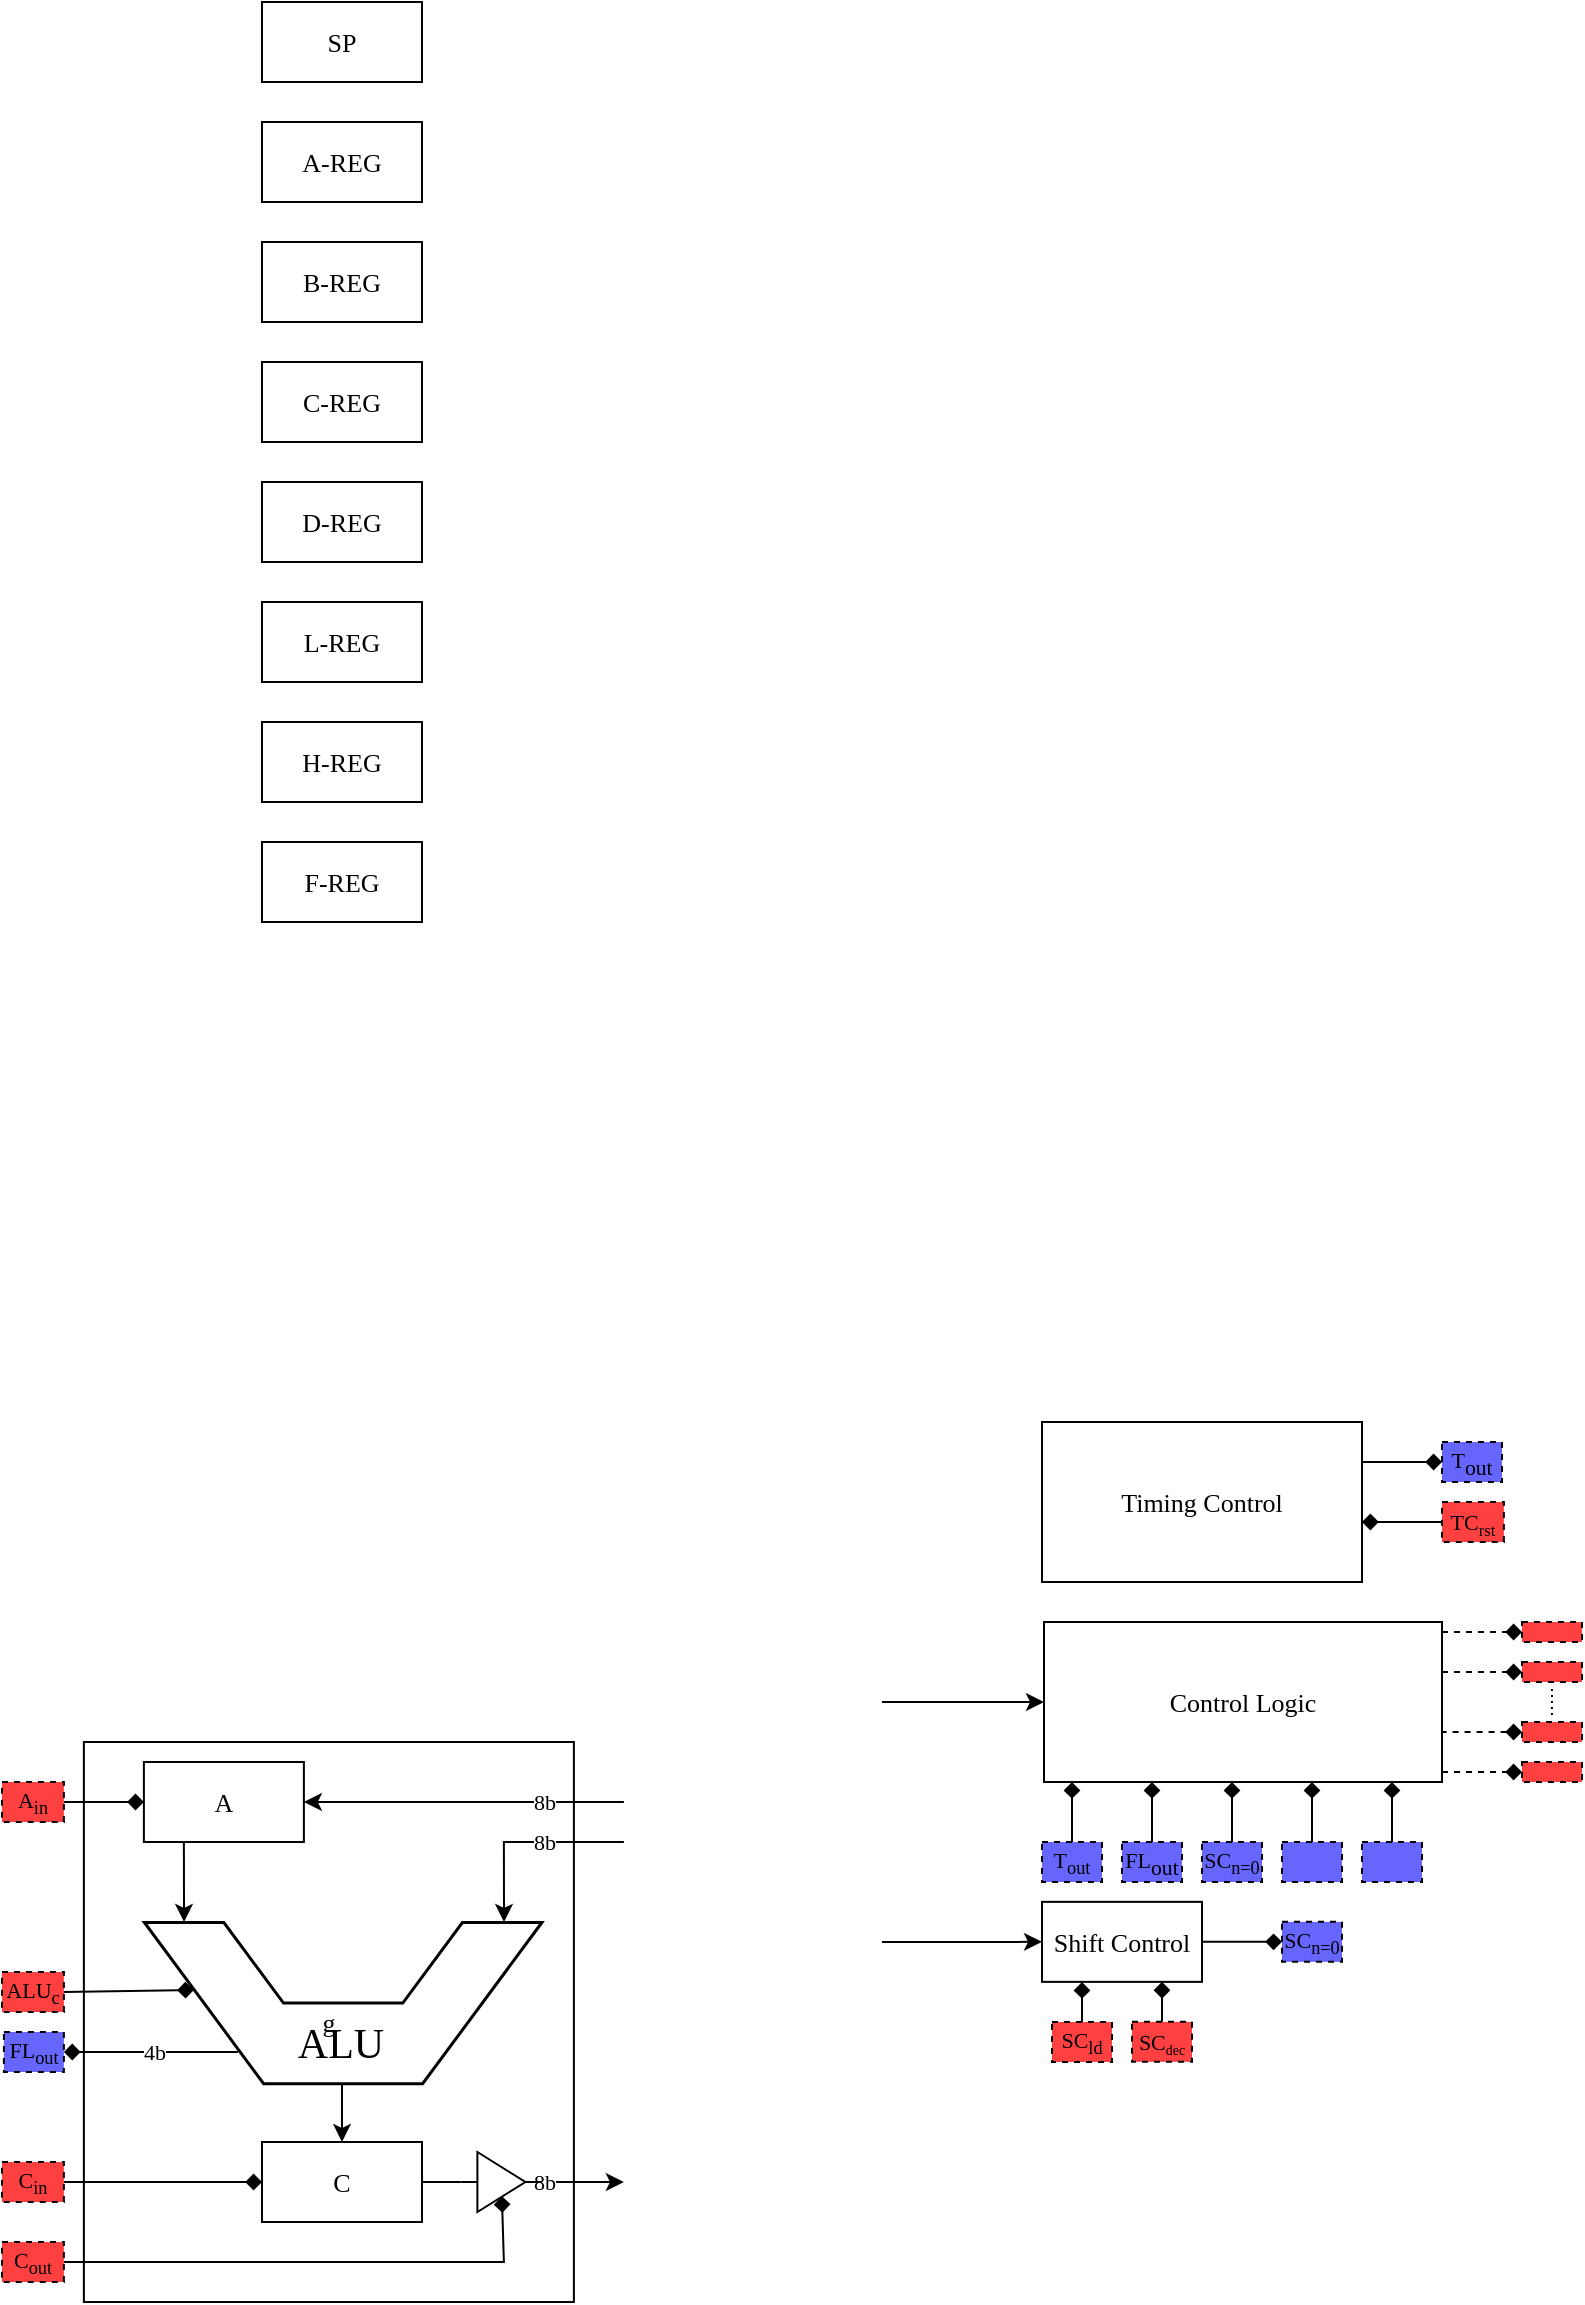 <mxfile version="24.4.8" type="device">
  <diagram name="Page-1" id="vSwhyiz1Xy6Y2kjDcV_P">
    <mxGraphModel dx="989" dy="576" grid="1" gridSize="10" guides="1" tooltips="1" connect="1" arrows="1" fold="1" page="1" pageScale="1" pageWidth="827" pageHeight="1169" background="none" math="1" shadow="0">
      <root>
        <mxCell id="0" />
        <mxCell id="1" parent="0" />
        <mxCell id="bgm6wxLMQWX_yGzGKck9-105" style="edgeStyle=orthogonalEdgeStyle;rounded=0;orthogonalLoop=1;jettySize=auto;html=1;startArrow=classic;startFill=1;endArrow=none;endFill=0;" parent="1" source="bgm6wxLMQWX_yGzGKck9-99" edge="1">
          <mxGeometry relative="1" as="geometry">
            <mxPoint x="470" y="930" as="targetPoint" />
          </mxGeometry>
        </mxCell>
        <mxCell id="bgm6wxLMQWX_yGzGKck9-99" value="Control Logic" style="rounded=0;whiteSpace=wrap;html=1;fontFamily=jetbrains mono;fontSize=13;" parent="1" vertex="1">
          <mxGeometry x="551" y="890" width="199" height="80" as="geometry" />
        </mxCell>
        <mxCell id="bgm6wxLMQWX_yGzGKck9-152" value="" style="endArrow=diamond;html=1;rounded=0;endFill=1;endSize=6;targetPerimeterSpacing=0;sourcePerimeterSpacing=0;startArrow=none;startFill=0;exitX=0.5;exitY=0;exitDx=0;exitDy=0;" parent="1" source="bgm6wxLMQWX_yGzGKck9-153" edge="1">
          <mxGeometry width="50" height="50" relative="1" as="geometry">
            <mxPoint x="581.94" y="999.99" as="sourcePoint" />
            <mxPoint x="565" y="970" as="targetPoint" />
          </mxGeometry>
        </mxCell>
        <mxCell id="bgm6wxLMQWX_yGzGKck9-153" value="&lt;span style=&quot;font-size: 11px;&quot;&gt;T&lt;sub&gt;out&lt;/sub&gt;&lt;/span&gt;" style="rounded=0;whiteSpace=wrap;html=1;fontFamily=jetbrains mono;fontSize=13;strokeWidth=1;dashed=1;fillColor=#6666FF;" parent="1" vertex="1">
          <mxGeometry x="550" y="999.99" width="30" height="20" as="geometry" />
        </mxCell>
        <mxCell id="bgm6wxLMQWX_yGzGKck9-160" value="" style="endArrow=diamond;html=1;rounded=0;endFill=1;endSize=6;targetPerimeterSpacing=0;sourcePerimeterSpacing=0;startArrow=none;startFill=0;exitX=0.5;exitY=0;exitDx=0;exitDy=0;" parent="1" source="bgm6wxLMQWX_yGzGKck9-161" edge="1">
          <mxGeometry width="50" height="50" relative="1" as="geometry">
            <mxPoint x="620.94" y="1000" as="sourcePoint" />
            <mxPoint x="605" y="970" as="targetPoint" />
          </mxGeometry>
        </mxCell>
        <mxCell id="bgm6wxLMQWX_yGzGKck9-161" value="&lt;span style=&quot;font-size: 11px;&quot;&gt;FL&lt;/span&gt;&lt;sub&gt;out&lt;/sub&gt;" style="rounded=0;whiteSpace=wrap;html=1;fontFamily=jetbrains mono;fontSize=13;strokeWidth=1;dashed=1;fillColor=#6666FF;" parent="1" vertex="1">
          <mxGeometry x="590" y="1000" width="30" height="20" as="geometry" />
        </mxCell>
        <mxCell id="bgm6wxLMQWX_yGzGKck9-162" value="" style="endArrow=diamond;html=1;rounded=0;endFill=1;endSize=6;targetPerimeterSpacing=0;sourcePerimeterSpacing=0;startArrow=none;startFill=0;exitX=0.5;exitY=0;exitDx=0;exitDy=0;" parent="1" source="bgm6wxLMQWX_yGzGKck9-163" edge="1">
          <mxGeometry width="50" height="50" relative="1" as="geometry">
            <mxPoint x="660.94" y="999.99" as="sourcePoint" />
            <mxPoint x="645" y="969.99" as="targetPoint" />
          </mxGeometry>
        </mxCell>
        <mxCell id="bgm6wxLMQWX_yGzGKck9-163" value="&lt;span style=&quot;font-size: 11px;&quot;&gt;SC&lt;sub&gt;n=0&lt;/sub&gt;&lt;/span&gt;" style="rounded=0;whiteSpace=wrap;html=1;fontFamily=jetbrains mono;fontSize=13;strokeWidth=1;dashed=1;fillColor=#6666FF;" parent="1" vertex="1">
          <mxGeometry x="630" y="999.99" width="30" height="20" as="geometry" />
        </mxCell>
        <mxCell id="bgm6wxLMQWX_yGzGKck9-164" value="" style="endArrow=diamond;html=1;rounded=0;endFill=1;endSize=6;targetPerimeterSpacing=0;sourcePerimeterSpacing=0;startArrow=none;startFill=0;exitX=0.5;exitY=0;exitDx=0;exitDy=0;" parent="1" source="bgm6wxLMQWX_yGzGKck9-165" edge="1">
          <mxGeometry width="50" height="50" relative="1" as="geometry">
            <mxPoint x="700.94" y="999.99" as="sourcePoint" />
            <mxPoint x="685" y="969.99" as="targetPoint" />
          </mxGeometry>
        </mxCell>
        <mxCell id="bgm6wxLMQWX_yGzGKck9-165" value="" style="rounded=0;whiteSpace=wrap;html=1;fontFamily=jetbrains mono;fontSize=13;strokeWidth=1;dashed=1;fillColor=#6666FF;" parent="1" vertex="1">
          <mxGeometry x="670" y="999.99" width="30" height="20" as="geometry" />
        </mxCell>
        <mxCell id="bgm6wxLMQWX_yGzGKck9-167" value="" style="group" parent="1" vertex="1" connectable="0">
          <mxGeometry x="750.0" y="890" width="70.0" height="80" as="geometry" />
        </mxCell>
        <mxCell id="bgm6wxLMQWX_yGzGKck9-138" value="" style="endArrow=diamond;html=1;rounded=0;entryX=0;entryY=0.5;entryDx=0;entryDy=0;endFill=1;endSize=6;targetPerimeterSpacing=0;sourcePerimeterSpacing=0;startArrow=none;startFill=0;dashed=1;exitX=0;exitY=0.5;exitDx=0;exitDy=0;" parent="bgm6wxLMQWX_yGzGKck9-167" target="bgm6wxLMQWX_yGzGKck9-139" edge="1">
          <mxGeometry width="50" height="50" relative="1" as="geometry">
            <mxPoint y="5" as="sourcePoint" />
            <mxPoint x="39.0" y="5" as="targetPoint" />
          </mxGeometry>
        </mxCell>
        <mxCell id="bgm6wxLMQWX_yGzGKck9-139" value="" style="rounded=0;whiteSpace=wrap;html=1;fontFamily=jetbrains mono;fontSize=13;strokeWidth=1;dashed=1;fillColor=#FF4040;" parent="bgm6wxLMQWX_yGzGKck9-167" vertex="1">
          <mxGeometry x="40.0" width="30" height="10" as="geometry" />
        </mxCell>
        <mxCell id="bgm6wxLMQWX_yGzGKck9-142" value="" style="endArrow=diamond;html=1;rounded=0;entryX=0;entryY=0.5;entryDx=0;entryDy=0;endFill=1;endSize=6;targetPerimeterSpacing=0;sourcePerimeterSpacing=0;startArrow=none;startFill=0;dashed=1;exitX=0;exitY=0.5;exitDx=0;exitDy=0;" parent="bgm6wxLMQWX_yGzGKck9-167" target="bgm6wxLMQWX_yGzGKck9-143" edge="1">
          <mxGeometry width="50" height="50" relative="1" as="geometry">
            <mxPoint y="25" as="sourcePoint" />
            <mxPoint x="39.0" y="25" as="targetPoint" />
          </mxGeometry>
        </mxCell>
        <mxCell id="bgm6wxLMQWX_yGzGKck9-149" style="edgeStyle=orthogonalEdgeStyle;rounded=0;orthogonalLoop=1;jettySize=auto;html=1;endArrow=none;endFill=0;dashed=1;dashPattern=1 2;targetPerimeterSpacing=0;" parent="bgm6wxLMQWX_yGzGKck9-167" edge="1">
          <mxGeometry relative="1" as="geometry">
            <mxPoint x="54.96" y="33.5" as="sourcePoint" />
            <mxPoint x="54.96" y="48.5" as="targetPoint" />
          </mxGeometry>
        </mxCell>
        <mxCell id="bgm6wxLMQWX_yGzGKck9-143" value="" style="rounded=0;whiteSpace=wrap;html=1;fontFamily=jetbrains mono;fontSize=13;strokeWidth=1;dashed=1;fillColor=#FF4040;" parent="bgm6wxLMQWX_yGzGKck9-167" vertex="1">
          <mxGeometry x="40.0" y="20" width="30" height="10" as="geometry" />
        </mxCell>
        <mxCell id="bgm6wxLMQWX_yGzGKck9-144" value="" style="endArrow=diamond;html=1;rounded=0;entryX=0;entryY=0.5;entryDx=0;entryDy=0;endFill=1;endSize=6;targetPerimeterSpacing=0;sourcePerimeterSpacing=0;startArrow=none;startFill=0;dashed=1;exitX=0;exitY=0.5;exitDx=0;exitDy=0;" parent="bgm6wxLMQWX_yGzGKck9-167" target="bgm6wxLMQWX_yGzGKck9-145" edge="1">
          <mxGeometry width="50" height="50" relative="1" as="geometry">
            <mxPoint y="75" as="sourcePoint" />
            <mxPoint x="39.0" y="75" as="targetPoint" />
          </mxGeometry>
        </mxCell>
        <mxCell id="bgm6wxLMQWX_yGzGKck9-145" value="" style="rounded=0;whiteSpace=wrap;html=1;fontFamily=jetbrains mono;fontSize=13;strokeWidth=1;dashed=1;fillColor=#FF4040;" parent="bgm6wxLMQWX_yGzGKck9-167" vertex="1">
          <mxGeometry x="40.0" y="70" width="30" height="10" as="geometry" />
        </mxCell>
        <mxCell id="bgm6wxLMQWX_yGzGKck9-146" value="" style="endArrow=none;html=1;rounded=0;entryX=1;entryY=0.5;entryDx=0;entryDy=0;endFill=0;endSize=6;targetPerimeterSpacing=0;sourcePerimeterSpacing=0;startArrow=diamond;startFill=1;dashed=1;exitX=0;exitY=0.5;exitDx=0;exitDy=0;" parent="bgm6wxLMQWX_yGzGKck9-167" source="bgm6wxLMQWX_yGzGKck9-147" edge="1">
          <mxGeometry width="50" height="50" relative="1" as="geometry">
            <mxPoint x="39.0" y="55" as="sourcePoint" />
            <mxPoint y="55" as="targetPoint" />
          </mxGeometry>
        </mxCell>
        <mxCell id="bgm6wxLMQWX_yGzGKck9-147" value="" style="rounded=0;whiteSpace=wrap;html=1;fontFamily=jetbrains mono;fontSize=13;strokeWidth=1;dashed=1;fillColor=#FF4040;" parent="bgm6wxLMQWX_yGzGKck9-167" vertex="1">
          <mxGeometry x="40.0" y="50" width="30" height="10" as="geometry" />
        </mxCell>
        <mxCell id="bgm6wxLMQWX_yGzGKck9-168" value="" style="endArrow=diamond;html=1;rounded=0;endFill=1;endSize=6;targetPerimeterSpacing=0;sourcePerimeterSpacing=0;startArrow=none;startFill=0;exitX=0.5;exitY=0;exitDx=0;exitDy=0;" parent="1" source="bgm6wxLMQWX_yGzGKck9-169" edge="1">
          <mxGeometry width="50" height="50" relative="1" as="geometry">
            <mxPoint x="740.94" y="999.99" as="sourcePoint" />
            <mxPoint x="725" y="970" as="targetPoint" />
          </mxGeometry>
        </mxCell>
        <mxCell id="bgm6wxLMQWX_yGzGKck9-169" value="" style="rounded=0;whiteSpace=wrap;html=1;fontFamily=jetbrains mono;fontSize=13;strokeWidth=1;dashed=1;fillColor=#6666FF;" parent="1" vertex="1">
          <mxGeometry x="710" y="999.99" width="30" height="20" as="geometry" />
        </mxCell>
        <mxCell id="n07r1d7HXpZVxYv5g-Mc-19" value="Shift Control" style="rounded=0;whiteSpace=wrap;html=1;fontFamily=jetbrains mono;fontSize=13;" parent="1" vertex="1">
          <mxGeometry x="550" y="1029.93" width="80" height="40" as="geometry" />
        </mxCell>
        <mxCell id="n07r1d7HXpZVxYv5g-Mc-20" style="rounded=0;orthogonalLoop=1;jettySize=auto;html=1;startArrow=classic;startFill=1;endArrow=none;endFill=0;exitX=0;exitY=0.5;exitDx=0;exitDy=0;" parent="1" source="n07r1d7HXpZVxYv5g-Mc-19" edge="1">
          <mxGeometry relative="1" as="geometry">
            <mxPoint x="470" y="1050" as="targetPoint" />
            <mxPoint x="571" y="1150" as="sourcePoint" />
          </mxGeometry>
        </mxCell>
        <mxCell id="n07r1d7HXpZVxYv5g-Mc-21" value="" style="endArrow=diamond;html=1;rounded=0;endFill=1;endSize=6;targetPerimeterSpacing=0;sourcePerimeterSpacing=0;startArrow=none;startFill=0;exitX=0.5;exitY=0;exitDx=0;exitDy=0;" parent="1" source="n07r1d7HXpZVxYv5g-Mc-22" edge="1">
          <mxGeometry width="50" height="50" relative="1" as="geometry">
            <mxPoint x="586.94" y="1100" as="sourcePoint" />
            <mxPoint x="570" y="1070" as="targetPoint" />
          </mxGeometry>
        </mxCell>
        <mxCell id="n07r1d7HXpZVxYv5g-Mc-22" value="&lt;span style=&quot;font-size: 11px;&quot;&gt;SC&lt;sub&gt;ld&lt;/sub&gt;&lt;/span&gt;" style="rounded=0;whiteSpace=wrap;html=1;fontFamily=jetbrains mono;fontSize=13;strokeWidth=1;dashed=1;fillColor=#FF4040;" parent="1" vertex="1">
          <mxGeometry x="555" y="1090" width="30" height="20" as="geometry" />
        </mxCell>
        <mxCell id="n07r1d7HXpZVxYv5g-Mc-23" value="" style="endArrow=diamond;html=1;rounded=0;endFill=1;endSize=6;targetPerimeterSpacing=0;sourcePerimeterSpacing=0;startArrow=none;startFill=0;exitX=0.5;exitY=0;exitDx=0;exitDy=0;" parent="1" source="n07r1d7HXpZVxYv5g-Mc-24" edge="1">
          <mxGeometry width="50" height="50" relative="1" as="geometry">
            <mxPoint x="626.94" y="1099.93" as="sourcePoint" />
            <mxPoint x="610" y="1069.93" as="targetPoint" />
          </mxGeometry>
        </mxCell>
        <mxCell id="n07r1d7HXpZVxYv5g-Mc-24" value="&lt;span style=&quot;font-size: 11px;&quot;&gt;SC&lt;/span&gt;&lt;span style=&quot;font-size: 8.333px;&quot;&gt;&lt;sub&gt;dec&lt;/sub&gt;&lt;/span&gt;" style="rounded=0;whiteSpace=wrap;html=1;fontFamily=jetbrains mono;fontSize=13;strokeWidth=1;dashed=1;fillColor=#FF4040;" parent="1" vertex="1">
          <mxGeometry x="595" y="1089.93" width="30" height="20" as="geometry" />
        </mxCell>
        <mxCell id="n07r1d7HXpZVxYv5g-Mc-25" value="&lt;span style=&quot;font-size: 11px;&quot;&gt;SC&lt;sub&gt;n=0&lt;/sub&gt;&lt;/span&gt;" style="rounded=0;whiteSpace=wrap;html=1;fontFamily=jetbrains mono;fontSize=13;strokeWidth=1;dashed=1;fillColor=#6666FF;" parent="1" vertex="1">
          <mxGeometry x="670" y="1039.93" width="30" height="20" as="geometry" />
        </mxCell>
        <mxCell id="n07r1d7HXpZVxYv5g-Mc-26" value="" style="endArrow=diamond;html=1;rounded=0;endFill=1;endSize=6;targetPerimeterSpacing=0;sourcePerimeterSpacing=0;startArrow=none;startFill=0;entryX=0;entryY=0.5;entryDx=0;entryDy=0;exitX=1;exitY=0.5;exitDx=0;exitDy=0;" parent="1" source="n07r1d7HXpZVxYv5g-Mc-19" target="n07r1d7HXpZVxYv5g-Mc-25" edge="1">
          <mxGeometry width="50" height="50" relative="1" as="geometry">
            <mxPoint x="740.94" y="1049.93" as="sourcePoint" />
            <mxPoint x="700.94" y="1049.93" as="targetPoint" />
            <Array as="points" />
          </mxGeometry>
        </mxCell>
        <mxCell id="n07r1d7HXpZVxYv5g-Mc-28" value="Timing Control" style="rounded=0;whiteSpace=wrap;html=1;fontFamily=jetbrains mono;fontSize=13;" parent="1" vertex="1">
          <mxGeometry x="550" y="790" width="160" height="80" as="geometry" />
        </mxCell>
        <mxCell id="n07r1d7HXpZVxYv5g-Mc-29" value="&lt;span style=&quot;font-size: 11px;&quot;&gt;T&lt;/span&gt;&lt;sub&gt;out&lt;/sub&gt;" style="rounded=0;whiteSpace=wrap;html=1;fontFamily=jetbrains mono;fontSize=13;strokeWidth=1;dashed=1;fillColor=#6666FF;" parent="1" vertex="1">
          <mxGeometry x="750" y="800" width="30" height="20" as="geometry" />
        </mxCell>
        <mxCell id="n07r1d7HXpZVxYv5g-Mc-30" value="" style="endArrow=diamond;html=1;rounded=0;endFill=1;endSize=6;targetPerimeterSpacing=0;sourcePerimeterSpacing=0;startArrow=none;startFill=0;entryX=0;entryY=0.5;entryDx=0;entryDy=0;exitX=1;exitY=0.25;exitDx=0;exitDy=0;" parent="1" source="n07r1d7HXpZVxYv5g-Mc-28" target="n07r1d7HXpZVxYv5g-Mc-29" edge="1">
          <mxGeometry width="50" height="50" relative="1" as="geometry">
            <mxPoint x="711" y="810.07" as="sourcePoint" />
            <mxPoint x="781.94" y="810" as="targetPoint" />
            <Array as="points" />
          </mxGeometry>
        </mxCell>
        <mxCell id="n07r1d7HXpZVxYv5g-Mc-32" value="" style="endArrow=diamond;html=1;rounded=0;endFill=1;endSize=6;targetPerimeterSpacing=0;sourcePerimeterSpacing=0;startArrow=none;startFill=0;exitX=0;exitY=0.5;exitDx=0;exitDy=0;" parent="1" source="n07r1d7HXpZVxYv5g-Mc-33" edge="1">
          <mxGeometry width="50" height="50" relative="1" as="geometry">
            <mxPoint x="781.94" y="840" as="sourcePoint" />
            <mxPoint x="710" y="840" as="targetPoint" />
          </mxGeometry>
        </mxCell>
        <mxCell id="n07r1d7HXpZVxYv5g-Mc-33" value="&lt;span style=&quot;font-size: 11px;&quot;&gt;TC&lt;/span&gt;&lt;font size=&quot;1&quot;&gt;&lt;sub&gt;rst&lt;/sub&gt;&lt;/font&gt;" style="rounded=0;whiteSpace=wrap;html=1;fontFamily=jetbrains mono;fontSize=13;strokeWidth=1;dashed=1;fillColor=#FF4040;" parent="1" vertex="1">
          <mxGeometry x="750" y="830" width="30.94" height="20" as="geometry" />
        </mxCell>
        <mxCell id="f0YBtFWHTB3nNhvCSGX3-1" value="A-REG" style="rounded=0;whiteSpace=wrap;html=1;fontFamily=jetbrains mono;fontSize=13;" vertex="1" parent="1">
          <mxGeometry x="160" y="140" width="80" height="40" as="geometry" />
        </mxCell>
        <mxCell id="f0YBtFWHTB3nNhvCSGX3-2" value="B-REG" style="rounded=0;whiteSpace=wrap;html=1;fontFamily=jetbrains mono;fontSize=13;" vertex="1" parent="1">
          <mxGeometry x="160" y="200" width="80" height="40" as="geometry" />
        </mxCell>
        <mxCell id="f0YBtFWHTB3nNhvCSGX3-3" value="C-REG" style="rounded=0;whiteSpace=wrap;html=1;fontFamily=jetbrains mono;fontSize=13;" vertex="1" parent="1">
          <mxGeometry x="160" y="260" width="80" height="40" as="geometry" />
        </mxCell>
        <mxCell id="f0YBtFWHTB3nNhvCSGX3-4" value="D-REG" style="rounded=0;whiteSpace=wrap;html=1;fontFamily=jetbrains mono;fontSize=13;" vertex="1" parent="1">
          <mxGeometry x="160" y="320" width="80" height="40" as="geometry" />
        </mxCell>
        <mxCell id="f0YBtFWHTB3nNhvCSGX3-5" value="SP" style="rounded=0;whiteSpace=wrap;html=1;fontFamily=jetbrains mono;fontSize=13;" vertex="1" parent="1">
          <mxGeometry x="160" y="80" width="80" height="40" as="geometry" />
        </mxCell>
        <mxCell id="f0YBtFWHTB3nNhvCSGX3-6" value="L-REG" style="rounded=0;whiteSpace=wrap;html=1;fontFamily=jetbrains mono;fontSize=13;" vertex="1" parent="1">
          <mxGeometry x="160" y="380" width="80" height="40" as="geometry" />
        </mxCell>
        <mxCell id="f0YBtFWHTB3nNhvCSGX3-7" value="H-REG" style="rounded=0;whiteSpace=wrap;html=1;fontFamily=jetbrains mono;fontSize=13;" vertex="1" parent="1">
          <mxGeometry x="160" y="440" width="80" height="40" as="geometry" />
        </mxCell>
        <mxCell id="f0YBtFWHTB3nNhvCSGX3-8" value="F-REG" style="rounded=0;whiteSpace=wrap;html=1;fontFamily=jetbrains mono;fontSize=13;" vertex="1" parent="1">
          <mxGeometry x="160" y="500" width="80" height="40" as="geometry" />
        </mxCell>
        <mxCell id="f0YBtFWHTB3nNhvCSGX3-9" value="" style="group" vertex="1" connectable="0" parent="1">
          <mxGeometry x="30" y="950" width="310.94" height="280" as="geometry" />
        </mxCell>
        <mxCell id="bgm6wxLMQWX_yGzGKck9-151" value="g" style="rounded=0;whiteSpace=wrap;html=1;fontFamily=jetbrains mono;fontSize=13;" parent="f0YBtFWHTB3nNhvCSGX3-9" vertex="1">
          <mxGeometry x="40.94" width="245" height="280" as="geometry" />
        </mxCell>
        <mxCell id="bgm6wxLMQWX_yGzGKck9-29" value="" style="shape=stencil(bZJBbsMgEEXP0gVLRwTayls3bVZdRekBXBvbKARHgILb03eGoRFuI1k282c+/IfM5M5fRyb4cjbWM/nKhJhCuDDZMLGHJ8a4iXIzOxjaC845fJJDgCnqPkxk2mIHtUnpcQok1lm7ahVf5oVE0HCWJwenEfnGOByIApO7h6qCxUF1obWjUbB26uKUVzZoi2HDhGLz/gFvmF27HfgQ6DcXRfhal0Xy+k7w56wN2hhS7GwVaT64+aRI/TRtdyrlqthYUAPv8R7fUS2YU9ted20GA0eiEqnhda9utK64jn/MgfbKzPJpxfyYy2G2oRrasza50TjdmqLn9Xfm2tZ/+W+k5cHpwcBFFMBNaWgu1fi/pPIH);whiteSpace=wrap;html=1;fontSize=13;" parent="f0YBtFWHTB3nNhvCSGX3-9" vertex="1">
          <mxGeometry x="80" y="100" width="120" height="120" as="geometry" />
        </mxCell>
        <mxCell id="bgm6wxLMQWX_yGzGKck9-70" style="edgeStyle=none;rounded=0;orthogonalLoop=1;jettySize=auto;html=1;exitX=0.25;exitY=1;exitDx=0;exitDy=0;entryX=0;entryY=0.899;entryDx=0;entryDy=0;entryPerimeter=0;" parent="f0YBtFWHTB3nNhvCSGX3-9" source="bgm6wxLMQWX_yGzGKck9-61" target="bgm6wxLMQWX_yGzGKck9-58" edge="1">
          <mxGeometry relative="1" as="geometry">
            <mxPoint x="90.94" y="80" as="targetPoint" />
          </mxGeometry>
        </mxCell>
        <mxCell id="bgm6wxLMQWX_yGzGKck9-73" style="edgeStyle=orthogonalEdgeStyle;rounded=0;orthogonalLoop=1;jettySize=auto;html=1;startArrow=classic;startFill=1;endArrow=none;endFill=0;exitX=1;exitY=0.5;exitDx=0;exitDy=0;" parent="f0YBtFWHTB3nNhvCSGX3-9" source="bgm6wxLMQWX_yGzGKck9-61" edge="1">
          <mxGeometry relative="1" as="geometry">
            <mxPoint x="310.94" y="30" as="targetPoint" />
            <mxPoint x="100.94" y="30" as="sourcePoint" />
          </mxGeometry>
        </mxCell>
        <mxCell id="bgm6wxLMQWX_yGzGKck9-61" value="A" style="rounded=0;whiteSpace=wrap;html=1;fontFamily=jetbrains mono;fontSize=13;" parent="f0YBtFWHTB3nNhvCSGX3-9" vertex="1">
          <mxGeometry x="70.94" y="10" width="80" height="40" as="geometry" />
        </mxCell>
        <mxCell id="bgm6wxLMQWX_yGzGKck9-69" value="" style="group" parent="f0YBtFWHTB3nNhvCSGX3-9" vertex="1" connectable="0">
          <mxGeometry x="70.945" y="89.995" width="198.75" height="80.935" as="geometry" />
        </mxCell>
        <mxCell id="bgm6wxLMQWX_yGzGKck9-58" value="" style="shape=stencil(tZXRjoIwEEW/pq+bQsPq6wb1PyqOS2NtSdvV3b93oGCs0I0IJISkc7mHIb1DCcttySsgKS0J25A0TSjFO66vT2tuKyicL164EXwvwSvWGX2Cqzi4liFUCUa4WmVbQr/wmfpieaGVQojQygbKg44wLhR66a+Hta//C1YV8s/gwLRNNtXd68yPbAFqskSnIbPre95OZ6KGvSaL7NQ81ORNJsuxEgsxy/e8OH0b/aMOfVdUO2oDA8JdFlL6AYt9YMXruesJnXzWF/h/moawnVsK9eC+/wxaP5sKWI0FPGWMTvOvx9qz0P+ZTfOzsf7Q/sL+FVLbaHKwHgkPHguDmWs8vcQ2VX+ONIUb);whiteSpace=wrap;html=1;rotation=90;strokeWidth=1.5;fontSize=13;container=0;points=[[0,0,0,0,0],[0,0.3,0,-38,0],[0,1,0,0,0],[0.5,0,0,0,0],[0.5,1,0,0,0],[1,0.3,0,39,0],[1,0.5,0,0,0]];" parent="bgm6wxLMQWX_yGzGKck9-69" vertex="1">
          <mxGeometry x="59.065" y="-59.065" width="80.62" height="198.75" as="geometry" />
        </mxCell>
        <mxCell id="bgm6wxLMQWX_yGzGKck9-60" value="&lt;font face=&quot;jetbrains mono&quot; style=&quot;font-size: 21px;&quot;&gt;ALU&lt;/font&gt;" style="text;strokeColor=none;align=center;fillColor=none;html=1;verticalAlign=middle;whiteSpace=wrap;rounded=0;fontSize=21;container=0;" parent="bgm6wxLMQWX_yGzGKck9-69" vertex="1">
          <mxGeometry x="69.375" y="40.935" width="59.37" height="40" as="geometry" />
        </mxCell>
        <mxCell id="bgm6wxLMQWX_yGzGKck9-71" value="" style="edgeStyle=none;orthogonalLoop=1;jettySize=auto;html=1;rounded=0;entryX=0;entryY=0.094;entryDx=0;entryDy=0;entryPerimeter=0;" parent="f0YBtFWHTB3nNhvCSGX3-9" target="bgm6wxLMQWX_yGzGKck9-58" edge="1">
          <mxGeometry width="80" relative="1" as="geometry">
            <mxPoint x="310.94" y="50" as="sourcePoint" />
            <mxPoint x="210.94" y="90" as="targetPoint" />
            <Array as="points">
              <mxPoint x="250.94" y="50" />
            </Array>
          </mxGeometry>
        </mxCell>
        <mxCell id="bgm6wxLMQWX_yGzGKck9-97" value="&lt;font face=&quot;jetbrains mono&quot;&gt;8b&lt;/font&gt;" style="edgeLabel;html=1;align=center;verticalAlign=middle;resizable=0;points=[];" parent="f0YBtFWHTB3nNhvCSGX3-9" vertex="1" connectable="0">
          <mxGeometry x="270.938" y="30.0" as="geometry" />
        </mxCell>
        <mxCell id="bgm6wxLMQWX_yGzGKck9-98" value="&lt;font face=&quot;jetbrains mono&quot;&gt;8b&lt;/font&gt;" style="edgeLabel;html=1;align=center;verticalAlign=middle;resizable=0;points=[];" parent="f0YBtFWHTB3nNhvCSGX3-9" vertex="1" connectable="0">
          <mxGeometry x="270.938" y="50.0" as="geometry" />
        </mxCell>
        <mxCell id="bgm6wxLMQWX_yGzGKck9-102" style="edgeStyle=orthogonalEdgeStyle;rounded=0;orthogonalLoop=1;jettySize=auto;html=1;exitX=1;exitY=0.5;exitDx=0;exitDy=0;" parent="f0YBtFWHTB3nNhvCSGX3-9" source="bgm6wxLMQWX_yGzGKck9-130" edge="1">
          <mxGeometry relative="1" as="geometry">
            <mxPoint x="310.94" y="220" as="targetPoint" />
            <mxPoint x="280.94" y="220" as="sourcePoint" />
          </mxGeometry>
        </mxCell>
        <mxCell id="bgm6wxLMQWX_yGzGKck9-100" value="C" style="rounded=0;whiteSpace=wrap;html=1;fontFamily=jetbrains mono;fontSize=13;" parent="f0YBtFWHTB3nNhvCSGX3-9" vertex="1">
          <mxGeometry x="130" y="200" width="80" height="40" as="geometry" />
        </mxCell>
        <mxCell id="bgm6wxLMQWX_yGzGKck9-101" style="edgeStyle=orthogonalEdgeStyle;rounded=0;orthogonalLoop=1;jettySize=auto;html=1;entryX=0.5;entryY=0;entryDx=0;entryDy=0;" parent="f0YBtFWHTB3nNhvCSGX3-9" source="bgm6wxLMQWX_yGzGKck9-60" target="bgm6wxLMQWX_yGzGKck9-100" edge="1">
          <mxGeometry relative="1" as="geometry" />
        </mxCell>
        <mxCell id="bgm6wxLMQWX_yGzGKck9-104" value="&lt;font face=&quot;jetbrains mono&quot;&gt;8b&lt;/font&gt;" style="edgeLabel;html=1;align=center;verticalAlign=middle;resizable=0;points=[];" parent="f0YBtFWHTB3nNhvCSGX3-9" vertex="1" connectable="0">
          <mxGeometry x="270.938" y="220.0" as="geometry" />
        </mxCell>
        <mxCell id="bgm6wxLMQWX_yGzGKck9-128" value="" style="endArrow=diamond;html=1;rounded=0;endFill=1;endSize=6;targetPerimeterSpacing=0;sourcePerimeterSpacing=0;startArrow=none;startFill=0;exitX=1;exitY=0.5;exitDx=0;exitDy=0;" parent="f0YBtFWHTB3nNhvCSGX3-9" source="bgm6wxLMQWX_yGzGKck9-129" edge="1">
          <mxGeometry width="50" height="50" relative="1" as="geometry">
            <mxPoint x="211.88" y="260" as="sourcePoint" />
            <mxPoint x="249.94" y="227" as="targetPoint" />
            <Array as="points">
              <mxPoint x="250.94" y="260" />
            </Array>
          </mxGeometry>
        </mxCell>
        <mxCell id="bgm6wxLMQWX_yGzGKck9-129" value="&lt;font style=&quot;font-size: 11px;&quot;&gt;C&lt;sub&gt;out&lt;/sub&gt;&lt;/font&gt;" style="rounded=0;whiteSpace=wrap;html=1;fontFamily=jetbrains mono;fontSize=13;strokeWidth=1;dashed=1;fillColor=#FF4040;" parent="f0YBtFWHTB3nNhvCSGX3-9" vertex="1">
          <mxGeometry y="250" width="30.94" height="20" as="geometry" />
        </mxCell>
        <mxCell id="bgm6wxLMQWX_yGzGKck9-131" style="edgeStyle=orthogonalEdgeStyle;rounded=0;orthogonalLoop=1;jettySize=auto;html=1;exitX=0;exitY=0.5;exitDx=0;exitDy=0;entryX=1;entryY=0.5;entryDx=0;entryDy=0;startArrow=none;startFill=0;endArrow=none;endFill=0;" parent="f0YBtFWHTB3nNhvCSGX3-9" source="bgm6wxLMQWX_yGzGKck9-130" target="bgm6wxLMQWX_yGzGKck9-100" edge="1">
          <mxGeometry relative="1" as="geometry" />
        </mxCell>
        <mxCell id="bgm6wxLMQWX_yGzGKck9-130" value="" style="verticalLabelPosition=bottom;shadow=0;dashed=0;align=center;html=1;verticalAlign=top;shape=mxgraph.electrical.logic_gates.buffer2;" parent="f0YBtFWHTB3nNhvCSGX3-9" vertex="1">
          <mxGeometry x="229.7" y="205" width="40" height="30" as="geometry" />
        </mxCell>
        <mxCell id="bgm6wxLMQWX_yGzGKck9-132" value="" style="endArrow=diamond;html=1;rounded=0;entryX=0;entryY=0.25;entryDx=0;entryDy=0;endFill=1;endSize=6;targetPerimeterSpacing=0;sourcePerimeterSpacing=0;startArrow=none;startFill=0;exitX=1;exitY=0.5;exitDx=0;exitDy=0;" parent="f0YBtFWHTB3nNhvCSGX3-9" source="bgm6wxLMQWX_yGzGKck9-133" edge="1">
          <mxGeometry width="50" height="50" relative="1" as="geometry">
            <mxPoint x="90" y="220" as="sourcePoint" />
            <mxPoint x="130" y="220" as="targetPoint" />
          </mxGeometry>
        </mxCell>
        <mxCell id="bgm6wxLMQWX_yGzGKck9-133" value="&lt;span style=&quot;font-size: 11px;&quot;&gt;C&lt;sub&gt;in&lt;/sub&gt;&lt;/span&gt;" style="rounded=0;whiteSpace=wrap;html=1;fontFamily=jetbrains mono;fontSize=13;strokeWidth=1;dashed=1;fillColor=#FF4040;" parent="f0YBtFWHTB3nNhvCSGX3-9" vertex="1">
          <mxGeometry y="210" width="30.94" height="20" as="geometry" />
        </mxCell>
        <mxCell id="bgm6wxLMQWX_yGzGKck9-134" value="" style="endArrow=diamond;html=1;rounded=0;entryX=0;entryY=0.25;entryDx=0;entryDy=0;endFill=1;endSize=6;targetPerimeterSpacing=0;sourcePerimeterSpacing=0;startArrow=none;startFill=0;exitX=1;exitY=0.5;exitDx=0;exitDy=0;" parent="f0YBtFWHTB3nNhvCSGX3-9" source="bgm6wxLMQWX_yGzGKck9-135" edge="1">
          <mxGeometry width="50" height="50" relative="1" as="geometry">
            <mxPoint x="30.94" y="30" as="sourcePoint" />
            <mxPoint x="70.94" y="30" as="targetPoint" />
          </mxGeometry>
        </mxCell>
        <mxCell id="bgm6wxLMQWX_yGzGKck9-135" value="&lt;span style=&quot;font-size: 11px;&quot;&gt;A&lt;sub&gt;in&lt;/sub&gt;&lt;/span&gt;" style="rounded=0;whiteSpace=wrap;html=1;fontFamily=jetbrains mono;fontSize=13;strokeWidth=1;dashed=1;fillColor=#FF4040;" parent="f0YBtFWHTB3nNhvCSGX3-9" vertex="1">
          <mxGeometry y="20" width="30.94" height="20" as="geometry" />
        </mxCell>
        <mxCell id="n07r1d7HXpZVxYv5g-Mc-14" value="&lt;span style=&quot;font-size: 11px;&quot;&gt;ALU&lt;sub&gt;c&lt;/sub&gt;&lt;/span&gt;" style="rounded=0;whiteSpace=wrap;html=1;fontFamily=jetbrains mono;fontSize=13;strokeWidth=1;dashed=1;fillColor=#FF4040;" parent="f0YBtFWHTB3nNhvCSGX3-9" vertex="1">
          <mxGeometry y="115" width="30.94" height="20" as="geometry" />
        </mxCell>
        <mxCell id="n07r1d7HXpZVxYv5g-Mc-15" value="" style="endArrow=diamond;html=1;rounded=0;endFill=1;endSize=6;targetPerimeterSpacing=0;sourcePerimeterSpacing=0;startArrow=none;startFill=0;exitX=1;exitY=0.5;exitDx=0;exitDy=0;" parent="f0YBtFWHTB3nNhvCSGX3-9" edge="1">
          <mxGeometry width="50" height="50" relative="1" as="geometry">
            <mxPoint x="30.94" y="125" as="sourcePoint" />
            <mxPoint x="95.94" y="124" as="targetPoint" />
          </mxGeometry>
        </mxCell>
        <mxCell id="n07r1d7HXpZVxYv5g-Mc-16" value="&lt;span style=&quot;font-size: 11px;&quot;&gt;FL&lt;sub&gt;out&lt;/sub&gt;&lt;/span&gt;" style="rounded=0;whiteSpace=wrap;html=1;fontFamily=jetbrains mono;fontSize=13;strokeWidth=1;dashed=1;fillColor=#6666FF;" parent="f0YBtFWHTB3nNhvCSGX3-9" vertex="1">
          <mxGeometry x="0.94" y="145" width="30" height="20" as="geometry" />
        </mxCell>
        <mxCell id="n07r1d7HXpZVxYv5g-Mc-17" value="" style="endArrow=diamond;html=1;rounded=0;endFill=1;endSize=6;targetPerimeterSpacing=0;sourcePerimeterSpacing=0;startArrow=none;startFill=0;entryX=1;entryY=0.5;entryDx=0;entryDy=0;" parent="f0YBtFWHTB3nNhvCSGX3-9" target="n07r1d7HXpZVxYv5g-Mc-16" edge="1">
          <mxGeometry width="50" height="50" relative="1" as="geometry">
            <mxPoint x="117.94" y="155" as="sourcePoint" />
            <mxPoint x="30.94" y="155" as="targetPoint" />
            <Array as="points" />
          </mxGeometry>
        </mxCell>
        <mxCell id="n07r1d7HXpZVxYv5g-Mc-18" value="&lt;font face=&quot;jetbrains mono&quot;&gt;4b&lt;/font&gt;" style="edgeLabel;html=1;align=center;verticalAlign=middle;resizable=0;points=[];" parent="n07r1d7HXpZVxYv5g-Mc-17" vertex="1" connectable="0">
          <mxGeometry x="-0.05" y="1" relative="1" as="geometry">
            <mxPoint x="-1" y="-1" as="offset" />
          </mxGeometry>
        </mxCell>
      </root>
    </mxGraphModel>
  </diagram>
</mxfile>
